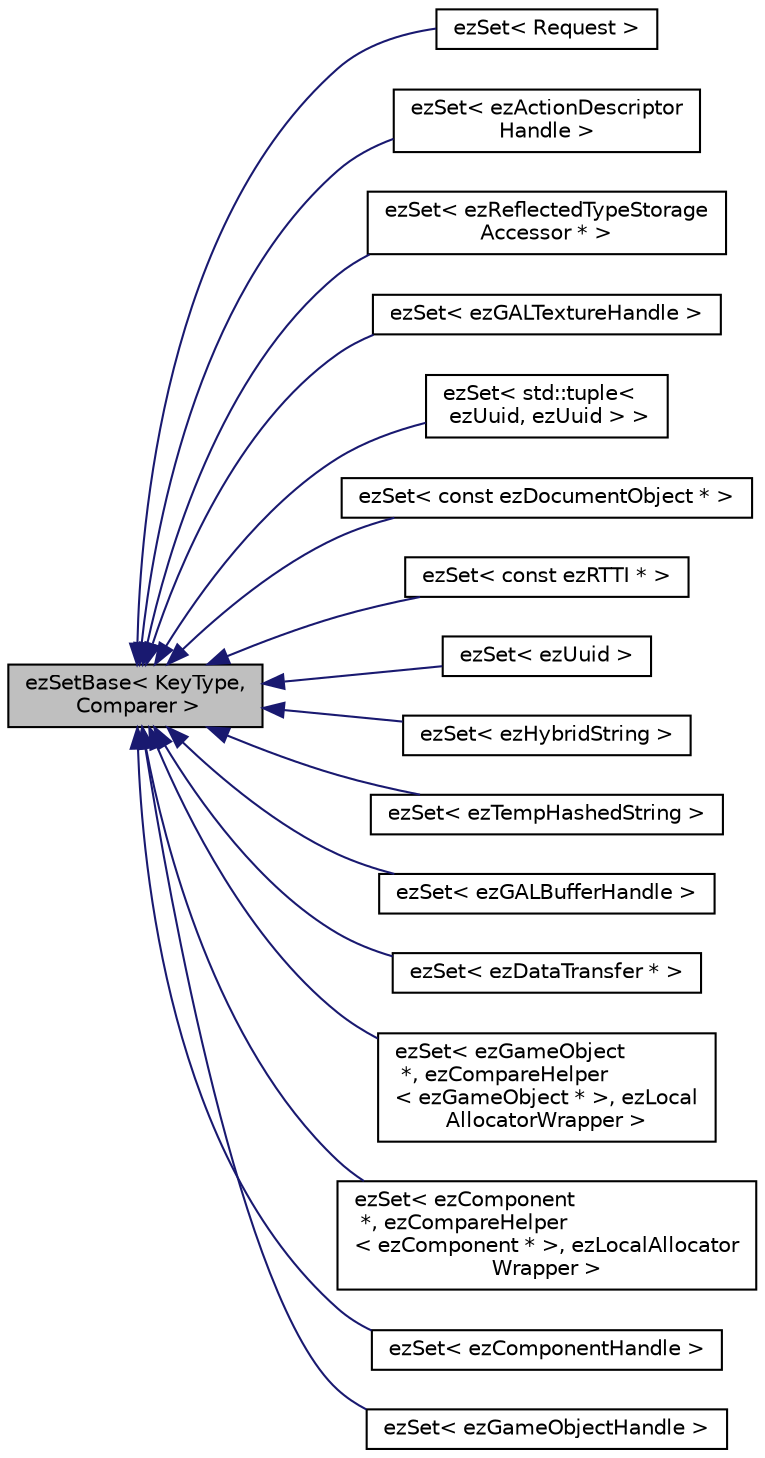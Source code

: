digraph "ezSetBase&lt; KeyType, Comparer &gt;"
{
 // LATEX_PDF_SIZE
  edge [fontname="Helvetica",fontsize="10",labelfontname="Helvetica",labelfontsize="10"];
  node [fontname="Helvetica",fontsize="10",shape=record];
  rankdir="LR";
  Node1 [label="ezSetBase\< KeyType,\l Comparer \>",height=0.2,width=0.4,color="black", fillcolor="grey75", style="filled", fontcolor="black",tooltip="A set container that only stores whether an element resides in it or not. Similar to STL::set."];
  Node1 -> Node2 [dir="back",color="midnightblue",fontsize="10",style="solid",fontname="Helvetica"];
  Node2 [label="ezSet\< Request \>",height=0.2,width=0.4,color="black", fillcolor="white", style="filled",URL="$d0/d90/classez_set.htm",tooltip=" "];
  Node1 -> Node3 [dir="back",color="midnightblue",fontsize="10",style="solid",fontname="Helvetica"];
  Node3 [label="ezSet\< ezActionDescriptor\lHandle \>",height=0.2,width=0.4,color="black", fillcolor="white", style="filled",URL="$d0/d90/classez_set.htm",tooltip=" "];
  Node1 -> Node4 [dir="back",color="midnightblue",fontsize="10",style="solid",fontname="Helvetica"];
  Node4 [label="ezSet\< ezReflectedTypeStorage\lAccessor * \>",height=0.2,width=0.4,color="black", fillcolor="white", style="filled",URL="$d0/d90/classez_set.htm",tooltip=" "];
  Node1 -> Node5 [dir="back",color="midnightblue",fontsize="10",style="solid",fontname="Helvetica"];
  Node5 [label="ezSet\< ezGALTextureHandle \>",height=0.2,width=0.4,color="black", fillcolor="white", style="filled",URL="$d0/d90/classez_set.htm",tooltip=" "];
  Node1 -> Node6 [dir="back",color="midnightblue",fontsize="10",style="solid",fontname="Helvetica"];
  Node6 [label="ezSet\< std::tuple\<\l ezUuid, ezUuid \> \>",height=0.2,width=0.4,color="black", fillcolor="white", style="filled",URL="$d0/d90/classez_set.htm",tooltip=" "];
  Node1 -> Node7 [dir="back",color="midnightblue",fontsize="10",style="solid",fontname="Helvetica"];
  Node7 [label="ezSet\< const ezDocumentObject * \>",height=0.2,width=0.4,color="black", fillcolor="white", style="filled",URL="$d0/d90/classez_set.htm",tooltip=" "];
  Node1 -> Node8 [dir="back",color="midnightblue",fontsize="10",style="solid",fontname="Helvetica"];
  Node8 [label="ezSet\< const ezRTTI * \>",height=0.2,width=0.4,color="black", fillcolor="white", style="filled",URL="$d0/d90/classez_set.htm",tooltip=" "];
  Node1 -> Node9 [dir="back",color="midnightblue",fontsize="10",style="solid",fontname="Helvetica"];
  Node9 [label="ezSet\< ezUuid \>",height=0.2,width=0.4,color="black", fillcolor="white", style="filled",URL="$d0/d90/classez_set.htm",tooltip=" "];
  Node1 -> Node10 [dir="back",color="midnightblue",fontsize="10",style="solid",fontname="Helvetica"];
  Node10 [label="ezSet\< ezHybridString \>",height=0.2,width=0.4,color="black", fillcolor="white", style="filled",URL="$d0/d90/classez_set.htm",tooltip=" "];
  Node1 -> Node11 [dir="back",color="midnightblue",fontsize="10",style="solid",fontname="Helvetica"];
  Node11 [label="ezSet\< ezTempHashedString \>",height=0.2,width=0.4,color="black", fillcolor="white", style="filled",URL="$d0/d90/classez_set.htm",tooltip=" "];
  Node1 -> Node12 [dir="back",color="midnightblue",fontsize="10",style="solid",fontname="Helvetica"];
  Node12 [label="ezSet\< ezGALBufferHandle \>",height=0.2,width=0.4,color="black", fillcolor="white", style="filled",URL="$d0/d90/classez_set.htm",tooltip=" "];
  Node1 -> Node13 [dir="back",color="midnightblue",fontsize="10",style="solid",fontname="Helvetica"];
  Node13 [label="ezSet\< ezDataTransfer * \>",height=0.2,width=0.4,color="black", fillcolor="white", style="filled",URL="$d0/d90/classez_set.htm",tooltip=" "];
  Node1 -> Node14 [dir="back",color="midnightblue",fontsize="10",style="solid",fontname="Helvetica"];
  Node14 [label="ezSet\< ezGameObject\l *, ezCompareHelper\l\< ezGameObject * \>, ezLocal\lAllocatorWrapper \>",height=0.2,width=0.4,color="black", fillcolor="white", style="filled",URL="$d0/d90/classez_set.htm",tooltip=" "];
  Node1 -> Node15 [dir="back",color="midnightblue",fontsize="10",style="solid",fontname="Helvetica"];
  Node15 [label="ezSet\< ezComponent\l *, ezCompareHelper\l\< ezComponent * \>, ezLocalAllocator\lWrapper \>",height=0.2,width=0.4,color="black", fillcolor="white", style="filled",URL="$d0/d90/classez_set.htm",tooltip=" "];
  Node1 -> Node16 [dir="back",color="midnightblue",fontsize="10",style="solid",fontname="Helvetica"];
  Node16 [label="ezSet\< ezComponentHandle \>",height=0.2,width=0.4,color="black", fillcolor="white", style="filled",URL="$d0/d90/classez_set.htm",tooltip=" "];
  Node1 -> Node17 [dir="back",color="midnightblue",fontsize="10",style="solid",fontname="Helvetica"];
  Node17 [label="ezSet\< ezGameObjectHandle \>",height=0.2,width=0.4,color="black", fillcolor="white", style="filled",URL="$d0/d90/classez_set.htm",tooltip=" "];
}
